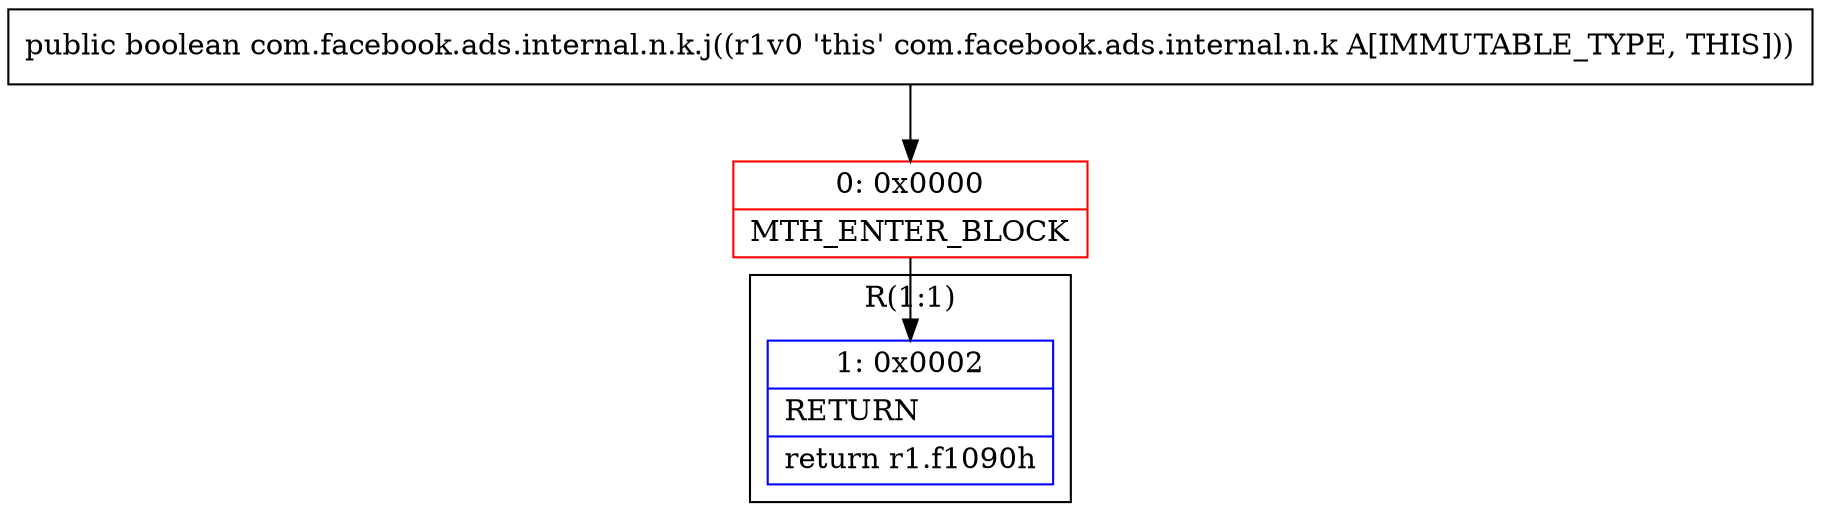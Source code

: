 digraph "CFG forcom.facebook.ads.internal.n.k.j()Z" {
subgraph cluster_Region_177595366 {
label = "R(1:1)";
node [shape=record,color=blue];
Node_1 [shape=record,label="{1\:\ 0x0002|RETURN\l|return r1.f1090h\l}"];
}
Node_0 [shape=record,color=red,label="{0\:\ 0x0000|MTH_ENTER_BLOCK\l}"];
MethodNode[shape=record,label="{public boolean com.facebook.ads.internal.n.k.j((r1v0 'this' com.facebook.ads.internal.n.k A[IMMUTABLE_TYPE, THIS])) }"];
MethodNode -> Node_0;
Node_0 -> Node_1;
}

